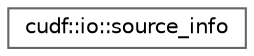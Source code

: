 digraph "类继承关系图"
{
 // LATEX_PDF_SIZE
  bgcolor="transparent";
  edge [fontname=Helvetica,fontsize=10,labelfontname=Helvetica,labelfontsize=10];
  node [fontname=Helvetica,fontsize=10,shape=box,height=0.2,width=0.4];
  rankdir="LR";
  Node0 [id="Node000000",label="cudf::io::source_info",height=0.2,width=0.4,color="grey40", fillcolor="white", style="filled",URL="$structcudf_1_1io_1_1source__info.html",tooltip="Source information for read interfaces"];
}
